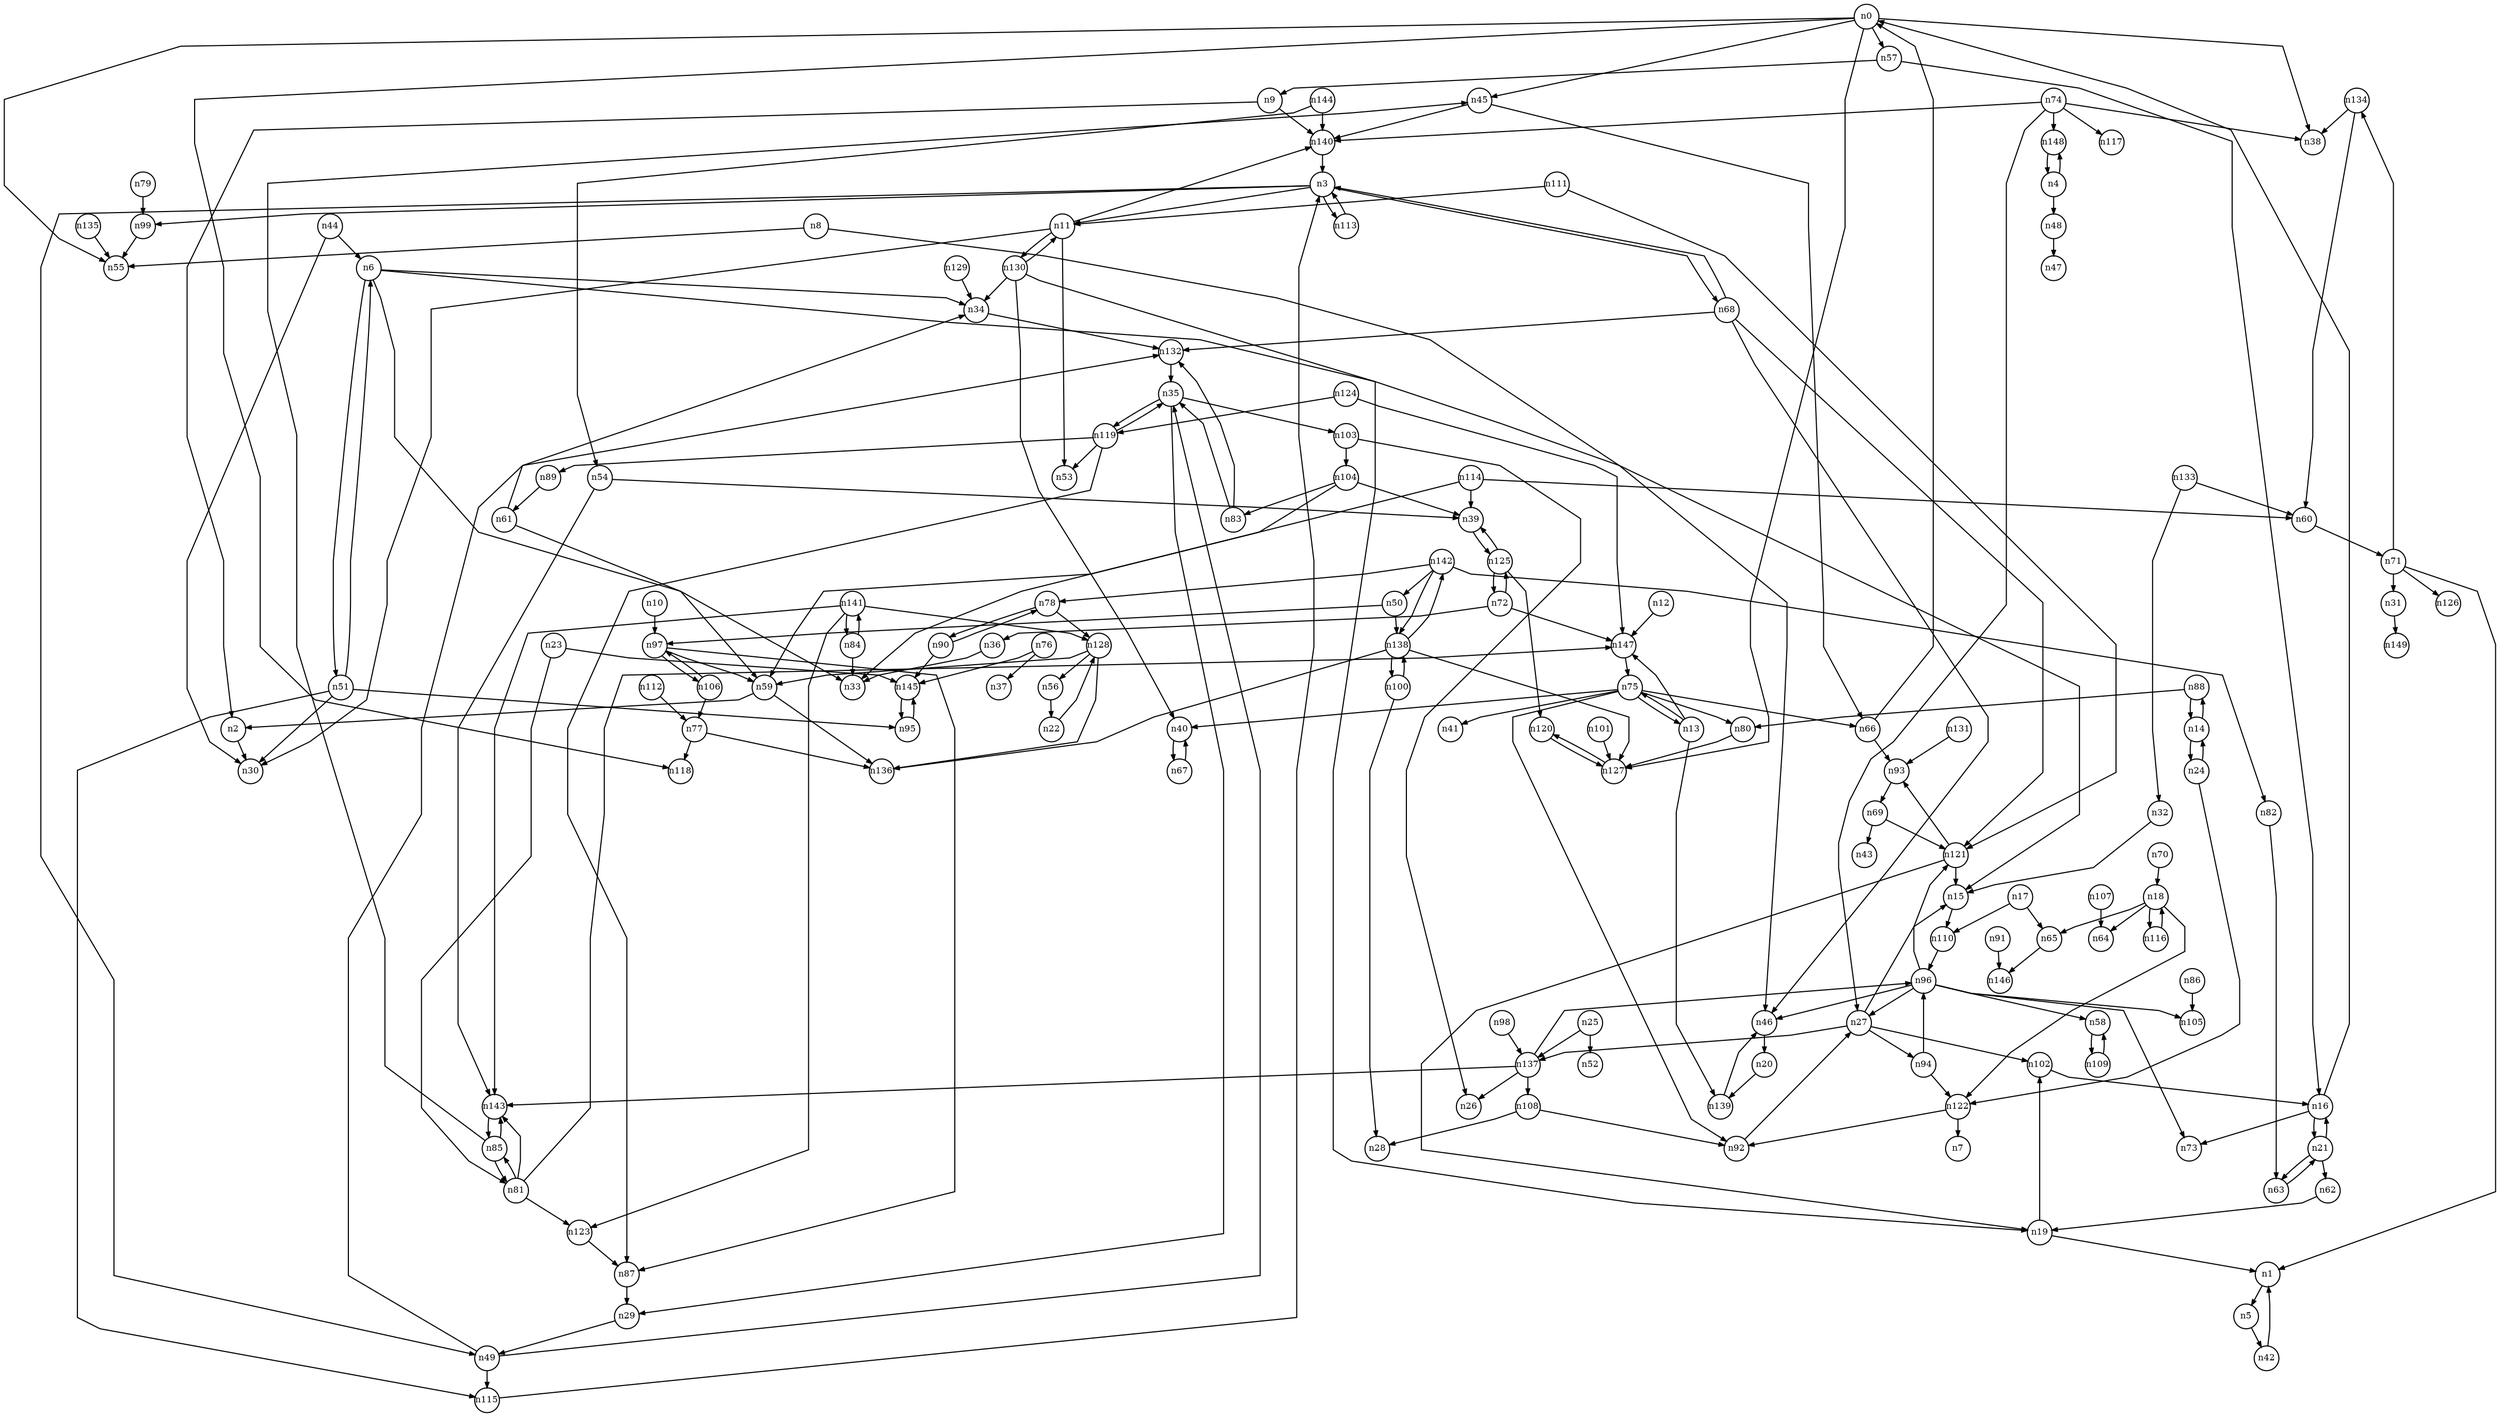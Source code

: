 digraph G{
splines=polyline;
ranksep=0.22;
nodesep=0.22;
nodesize=0.32;
fontsize=8
edge [arrowsize=0.5]
node [fontsize=8 shape=circle width=0.32 fixedsize=shape];

n0 -> n38
n0 -> n45
n0 -> n55
n0 -> n57
n0 -> n118
n0 -> n127
n45 -> n140
n45 -> n66
n57 -> n9
n57 -> n16
n127 -> n120
n5 -> n42
n1 -> n5
n2 -> n30
n11 -> n30
n11 -> n53
n11 -> n140
n11 -> n130
n3 -> n11
n3 -> n49
n3 -> n68
n3 -> n99
n3 -> n113
n49 -> n35
n49 -> n115
n49 -> n132
n68 -> n46
n68 -> n121
n68 -> n132
n68 -> n3
n99 -> n55
n113 -> n3
n48 -> n47
n4 -> n48
n4 -> n148
n148 -> n4
n15 -> n110
n6 -> n15
n6 -> n33
n6 -> n34
n6 -> n51
n34 -> n132
n46 -> n20
n8 -> n46
n8 -> n55
n9 -> n2
n9 -> n140
n140 -> n3
n97 -> n59
n97 -> n87
n97 -> n106
n10 -> n97
n147 -> n75
n12 -> n147
n139 -> n46
n13 -> n139
n13 -> n147
n13 -> n75
n24 -> n122
n24 -> n14
n14 -> n24
n14 -> n88
n88 -> n80
n88 -> n14
n110 -> n96
n16 -> n0
n16 -> n21
n16 -> n73
n21 -> n62
n21 -> n63
n21 -> n16
n65 -> n146
n17 -> n65
n17 -> n110
n18 -> n64
n18 -> n65
n18 -> n122
n18 -> n116
n122 -> n7
n122 -> n92
n19 -> n1
n19 -> n102
n102 -> n16
n20 -> n139
n62 -> n19
n63 -> n21
n128 -> n59
n128 -> n136
n128 -> n56
n22 -> n128
n81 -> n123
n81 -> n143
n81 -> n147
n81 -> n85
n23 -> n81
n23 -> n145
n145 -> n95
n25 -> n52
n25 -> n137
n137 -> n26
n137 -> n108
n137 -> n143
n137 -> n96
n27 -> n15
n27 -> n102
n27 -> n137
n27 -> n94
n29 -> n49
n31 -> n149
n32 -> n15
n132 -> n35
n103 -> n26
n103 -> n104
n35 -> n103
n35 -> n119
n35 -> n29
n119 -> n53
n119 -> n87
n119 -> n89
n119 -> n35
n36 -> n33
n67 -> n40
n40 -> n67
n42 -> n1
n44 -> n6
n44 -> n30
n115 -> n3
n50 -> n97
n50 -> n138
n51 -> n6
n51 -> n30
n51 -> n95
n51 -> n115
n95 -> n145
n39 -> n125
n54 -> n39
n54 -> n143
n143 -> n85
n56 -> n22
n59 -> n2
n59 -> n136
n61 -> n34
n61 -> n59
n66 -> n0
n66 -> n93
n93 -> n69
n121 -> n15
n121 -> n19
n121 -> n93
n69 -> n43
n69 -> n121
n70 -> n18
n71 -> n1
n71 -> n31
n71 -> n126
n71 -> n134
n134 -> n38
n134 -> n60
n72 -> n36
n72 -> n125
n72 -> n147
n125 -> n39
n125 -> n120
n125 -> n72
n74 -> n27
n74 -> n38
n74 -> n117
n74 -> n140
n74 -> n148
n75 -> n13
n75 -> n40
n75 -> n41
n75 -> n66
n75 -> n80
n75 -> n92
n80 -> n127
n92 -> n27
n76 -> n37
n76 -> n145
n77 -> n118
n77 -> n136
n78 -> n128
n78 -> n90
n79 -> n99
n123 -> n87
n82 -> n63
n83 -> n132
n83 -> n35
n84 -> n33
n84 -> n141
n141 -> n123
n141 -> n128
n141 -> n143
n141 -> n84
n85 -> n45
n85 -> n81
n85 -> n143
n86 -> n105
n89 -> n61
n90 -> n78
n90 -> n145
n91 -> n146
n96 -> n27
n96 -> n46
n96 -> n58
n96 -> n73
n96 -> n105
n96 -> n121
n94 -> n96
n94 -> n122
n58 -> n109
n87 -> n29
n98 -> n137
n100 -> n28
n100 -> n138
n101 -> n127
n104 -> n33
n104 -> n39
n104 -> n83
n106 -> n77
n106 -> n97
n107 -> n64
n108 -> n28
n108 -> n92
n109 -> n58
n111 -> n11
n111 -> n121
n112 -> n77
n114 -> n39
n114 -> n59
n114 -> n60
n60 -> n71
n116 -> n18
n120 -> n127
n124 -> n119
n124 -> n147
n129 -> n34
n130 -> n11
n130 -> n19
n130 -> n34
n130 -> n40
n131 -> n93
n133 -> n32
n133 -> n60
n135 -> n55
n138 -> n100
n138 -> n127
n138 -> n136
n138 -> n142
n142 -> n50
n142 -> n78
n142 -> n82
n142 -> n138
n144 -> n54
n144 -> n140
}
